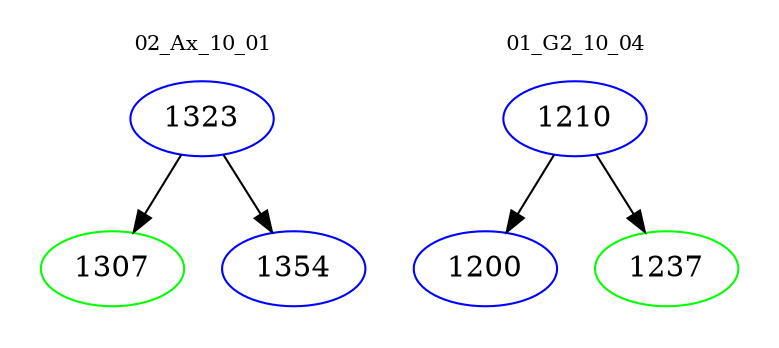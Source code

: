 digraph{
subgraph cluster_0 {
color = white
label = "02_Ax_10_01";
fontsize=10;
T0_1323 [label="1323", color="blue"]
T0_1323 -> T0_1307 [color="black"]
T0_1307 [label="1307", color="green"]
T0_1323 -> T0_1354 [color="black"]
T0_1354 [label="1354", color="blue"]
}
subgraph cluster_1 {
color = white
label = "01_G2_10_04";
fontsize=10;
T1_1210 [label="1210", color="blue"]
T1_1210 -> T1_1200 [color="black"]
T1_1200 [label="1200", color="blue"]
T1_1210 -> T1_1237 [color="black"]
T1_1237 [label="1237", color="green"]
}
}
